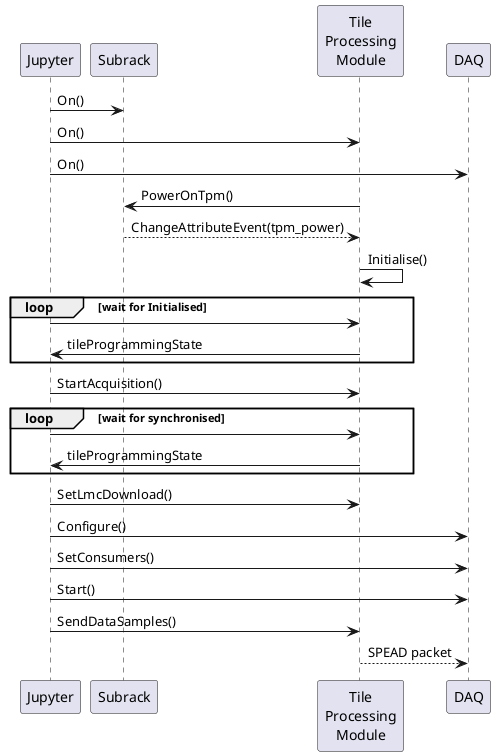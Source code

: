 @startuml
participant "Jupyter" as jupyter
participant "Subrack" as subrack
participant "Tile\nProcessing\nModule" as tpm
participant "DAQ" as daq

jupyter -> subrack: On()
jupyter -> tpm: On()
jupyter -> daq: On()
tpm -> subrack: PowerOnTpm()
subrack --> tpm: ChangeAttributeEvent(tpm_power)
tpm -> tpm: Initialise()
loop wait for Initialised 
jupyter -> tpm: 
jupyter <- tpm: tileProgrammingState
end
jupyter -> tpm: StartAcquisition()
loop wait for synchronised
jupyter -> tpm: 
jupyter <- tpm: tileProgrammingState
end

jupyter -> tpm: SetLmcDownload()
jupyter -> daq: Configure()
jupyter -> daq: SetConsumers()
jupyter -> daq: Start()
jupyter -> tpm: SendDataSamples()
tpm --> daq: SPEAD packet

@enduml
